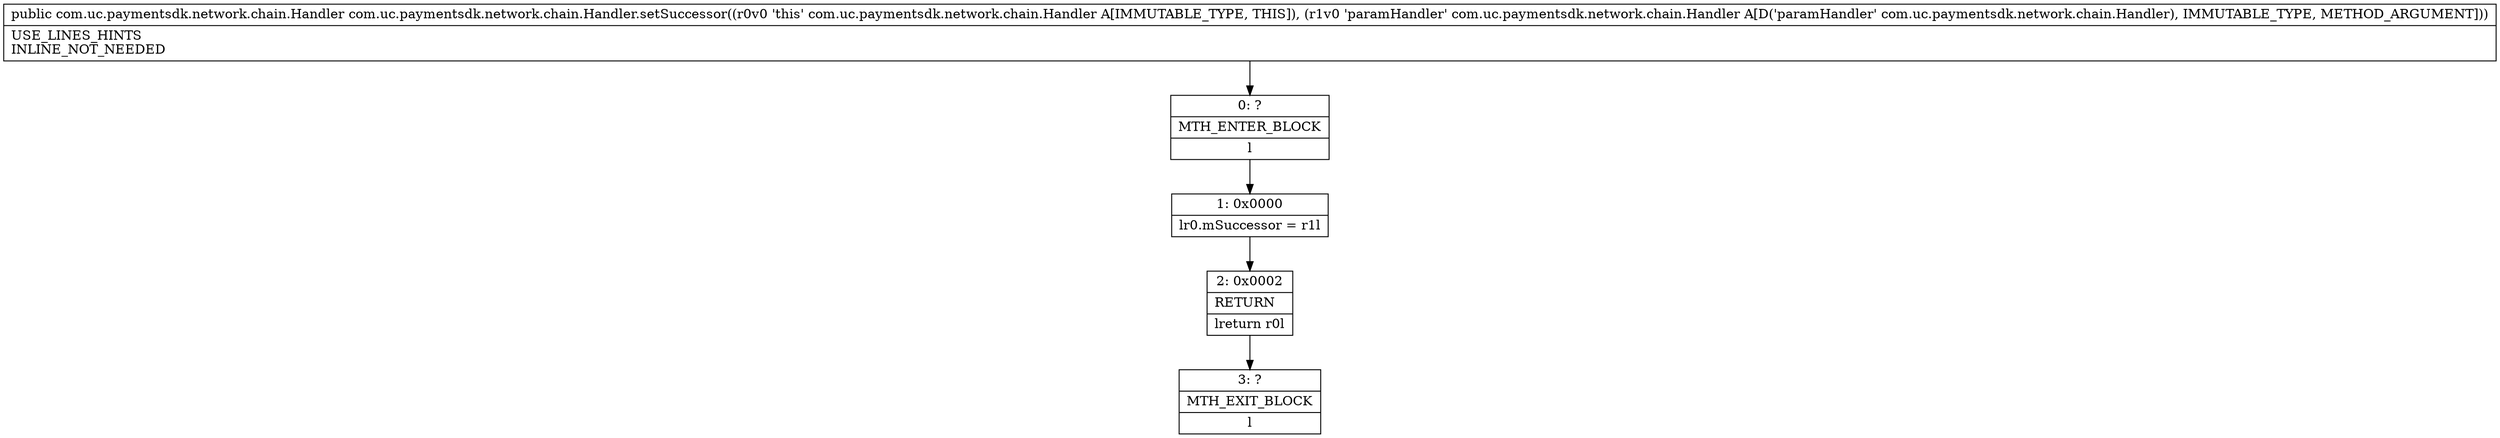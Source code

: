 digraph "CFG forcom.uc.paymentsdk.network.chain.Handler.setSuccessor(Lcom\/uc\/paymentsdk\/network\/chain\/Handler;)Lcom\/uc\/paymentsdk\/network\/chain\/Handler;" {
Node_0 [shape=record,label="{0\:\ ?|MTH_ENTER_BLOCK\l|l}"];
Node_1 [shape=record,label="{1\:\ 0x0000|lr0.mSuccessor = r1l}"];
Node_2 [shape=record,label="{2\:\ 0x0002|RETURN\l|lreturn r0l}"];
Node_3 [shape=record,label="{3\:\ ?|MTH_EXIT_BLOCK\l|l}"];
MethodNode[shape=record,label="{public com.uc.paymentsdk.network.chain.Handler com.uc.paymentsdk.network.chain.Handler.setSuccessor((r0v0 'this' com.uc.paymentsdk.network.chain.Handler A[IMMUTABLE_TYPE, THIS]), (r1v0 'paramHandler' com.uc.paymentsdk.network.chain.Handler A[D('paramHandler' com.uc.paymentsdk.network.chain.Handler), IMMUTABLE_TYPE, METHOD_ARGUMENT]))  | USE_LINES_HINTS\lINLINE_NOT_NEEDED\l}"];
MethodNode -> Node_0;
Node_0 -> Node_1;
Node_1 -> Node_2;
Node_2 -> Node_3;
}

